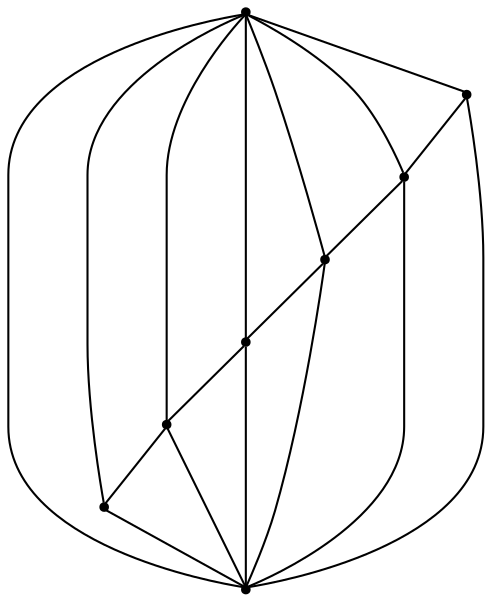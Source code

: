 graph {
  node [shape=point,comment="{\"directed\":false,\"doi\":\"10.1007/978-3-540-31843-9_14\",\"figure\":\"1 (1)\"}"]

  v0 [pos="839.1560955668605,2326.9999663035082"]
  v1 [pos="224.5417718931686,2463.5000069936123"]
  v2 [pos="736.6370003633721,2326.9999663035082"]
  v3 [pos="634.6180414244186,2326.999966303508"]
  v4 [pos="532.0989859647528,2326.9999663035082"]
  v5 [pos="429.5799146075581,2326.9999663035082"]
  v6 [pos="327.0608511991279,2326.999966303508"]
  v7 [pos="224.5417718931686,2190.499989191692"]

  v0 -- v1 [id="-1",pos="839.1560955668605,2326.9999663035082 224.5417718931686,2463.5000069936123 224.5417718931686,2463.5000069936123 224.5417718931686,2463.5000069936123"]
  v7 -- v0 [id="-2",pos="224.5417718931686,2190.499989191692 839.1560955668605,2326.9999663035082 839.1560955668605,2326.9999663035082 839.1560955668605,2326.9999663035082"]
  v7 -- v6 [id="-3",pos="224.5417718931686,2190.499989191692 327.0608511991279,2326.999966303508 327.0608511991279,2326.999966303508 327.0608511991279,2326.999966303508"]
  v7 -- v3 [id="-4",pos="224.5417718931686,2190.499989191692 634.6180414244186,2326.999966303508 634.6180414244186,2326.999966303508 634.6180414244186,2326.999966303508"]
  v7 -- v4 [id="-5",pos="224.5417718931686,2190.499989191692 532.0989859647528,2326.9999663035082 532.0989859647528,2326.9999663035082 532.0989859647528,2326.9999663035082"]
  v7 -- v2 [id="-6",pos="224.5417718931686,2190.499989191692 736.6370003633721,2326.9999663035082 736.6370003633721,2326.9999663035082 736.6370003633721,2326.9999663035082"]
  v7 -- v1 [id="-7",pos="224.5417718931686,2190.499989191692 224.5417718931686,2463.5000069936123 224.5417718931686,2463.5000069936123 224.5417718931686,2463.5000069936123"]
  v7 -- v5 [id="-8",pos="224.5417718931686,2190.499989191692 429.5799146075581,2326.9999663035082 429.5799146075581,2326.9999663035082 429.5799146075581,2326.9999663035082"]
  v6 -- v5 [id="-9",pos="327.0608511991279,2326.999966303508 429.5799146075581,2326.9999663035082 429.5799146075581,2326.9999663035082 429.5799146075581,2326.9999663035082"]
  v5 -- v4 [id="-10",pos="429.5799146075581,2326.9999663035082 532.0989859647528,2326.9999663035082 532.0989859647528,2326.9999663035082 532.0989859647528,2326.9999663035082"]
  v4 -- v3 [id="-11",pos="532.0989859647528,2326.9999663035082 634.6180414244186,2326.999966303508 634.6180414244186,2326.999966303508 634.6180414244186,2326.999966303508"]
  v3 -- v2 [id="-12",pos="634.6180414244186,2326.999966303508 736.6370003633721,2326.9999663035082 736.6370003633721,2326.9999663035082 736.6370003633721,2326.9999663035082"]
  v2 -- v0 [id="-13",pos="736.6370003633721,2326.9999663035082 839.1560955668605,2326.9999663035082 839.1560955668605,2326.9999663035082 839.1560955668605,2326.9999663035082"]
  v6 -- v1 [id="-14",pos="327.0608511991279,2326.999966303508 224.5417718931686,2463.5000069936123 224.5417718931686,2463.5000069936123 224.5417718931686,2463.5000069936123"]
  v5 -- v1 [id="-15",pos="429.5799146075581,2326.9999663035082 224.5417718931686,2463.5000069936123 224.5417718931686,2463.5000069936123 224.5417718931686,2463.5000069936123"]
  v4 -- v1 [id="-16",pos="532.0989859647528,2326.9999663035082 224.5417718931686,2463.5000069936123 224.5417718931686,2463.5000069936123 224.5417718931686,2463.5000069936123"]
  v3 -- v1 [id="-17",pos="634.6180414244186,2326.999966303508 224.5417718931686,2463.5000069936123 224.5417718931686,2463.5000069936123 224.5417718931686,2463.5000069936123"]
  v2 -- v1 [id="-18",pos="736.6370003633721,2326.9999663035082 224.5417718931686,2463.5000069936123 224.5417718931686,2463.5000069936123 224.5417718931686,2463.5000069936123"]
}